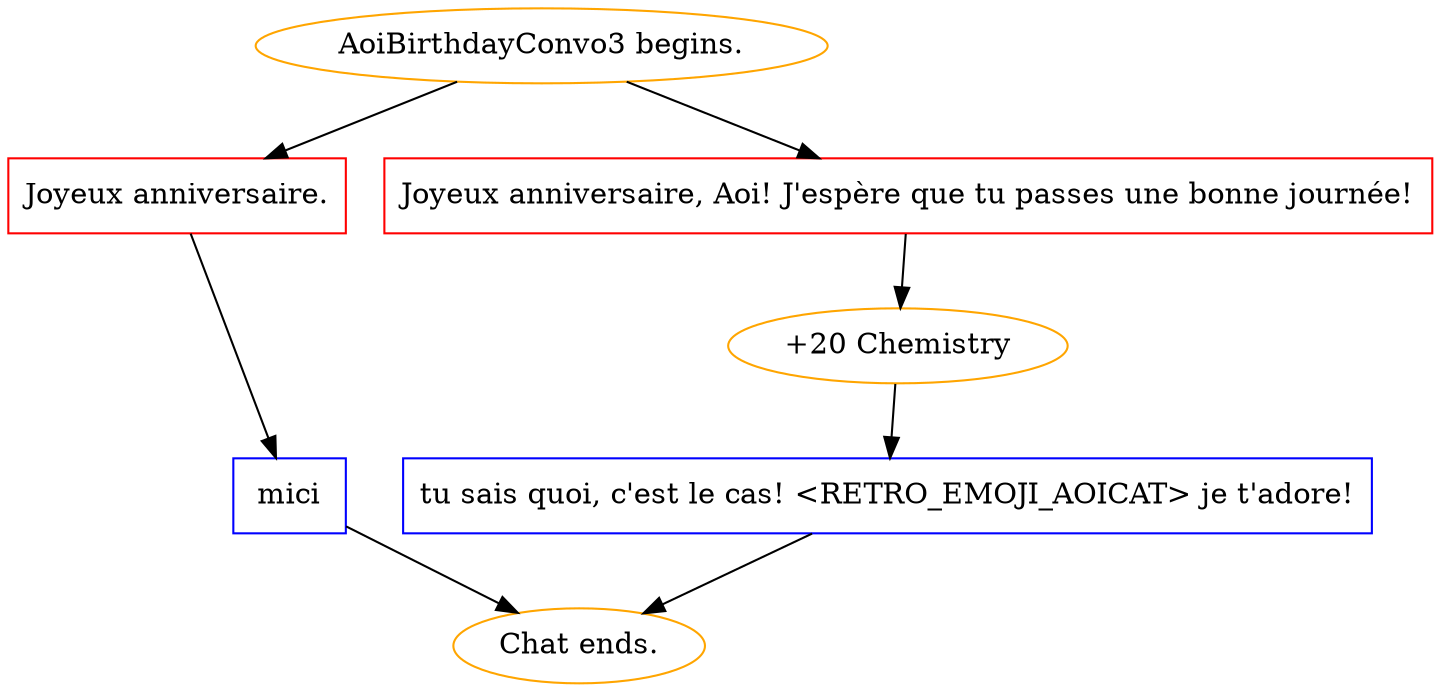 digraph {
	"AoiBirthdayConvo3 begins." [color=orange];
		"AoiBirthdayConvo3 begins." -> j1365217985;
		"AoiBirthdayConvo3 begins." -> j4118134422;
	j1365217985 [label="Joyeux anniversaire.",shape=box,color=red];
		j1365217985 -> j446528827;
	j4118134422 [label="Joyeux anniversaire, Aoi! J'espère que tu passes une bonne journée!",shape=box,color=red];
		j4118134422 -> j1793152586;
	j446528827 [label="mici",shape=box,color=blue];
		j446528827 -> "Chat ends.";
	j1793152586 [label="+20 Chemistry",color=orange];
		j1793152586 -> j3095103392;
	"Chat ends." [color=orange];
	j3095103392 [label="tu sais quoi, c'est le cas! <RETRO_EMOJI_AOICAT> je t'adore!",shape=box,color=blue];
		j3095103392 -> "Chat ends.";
}